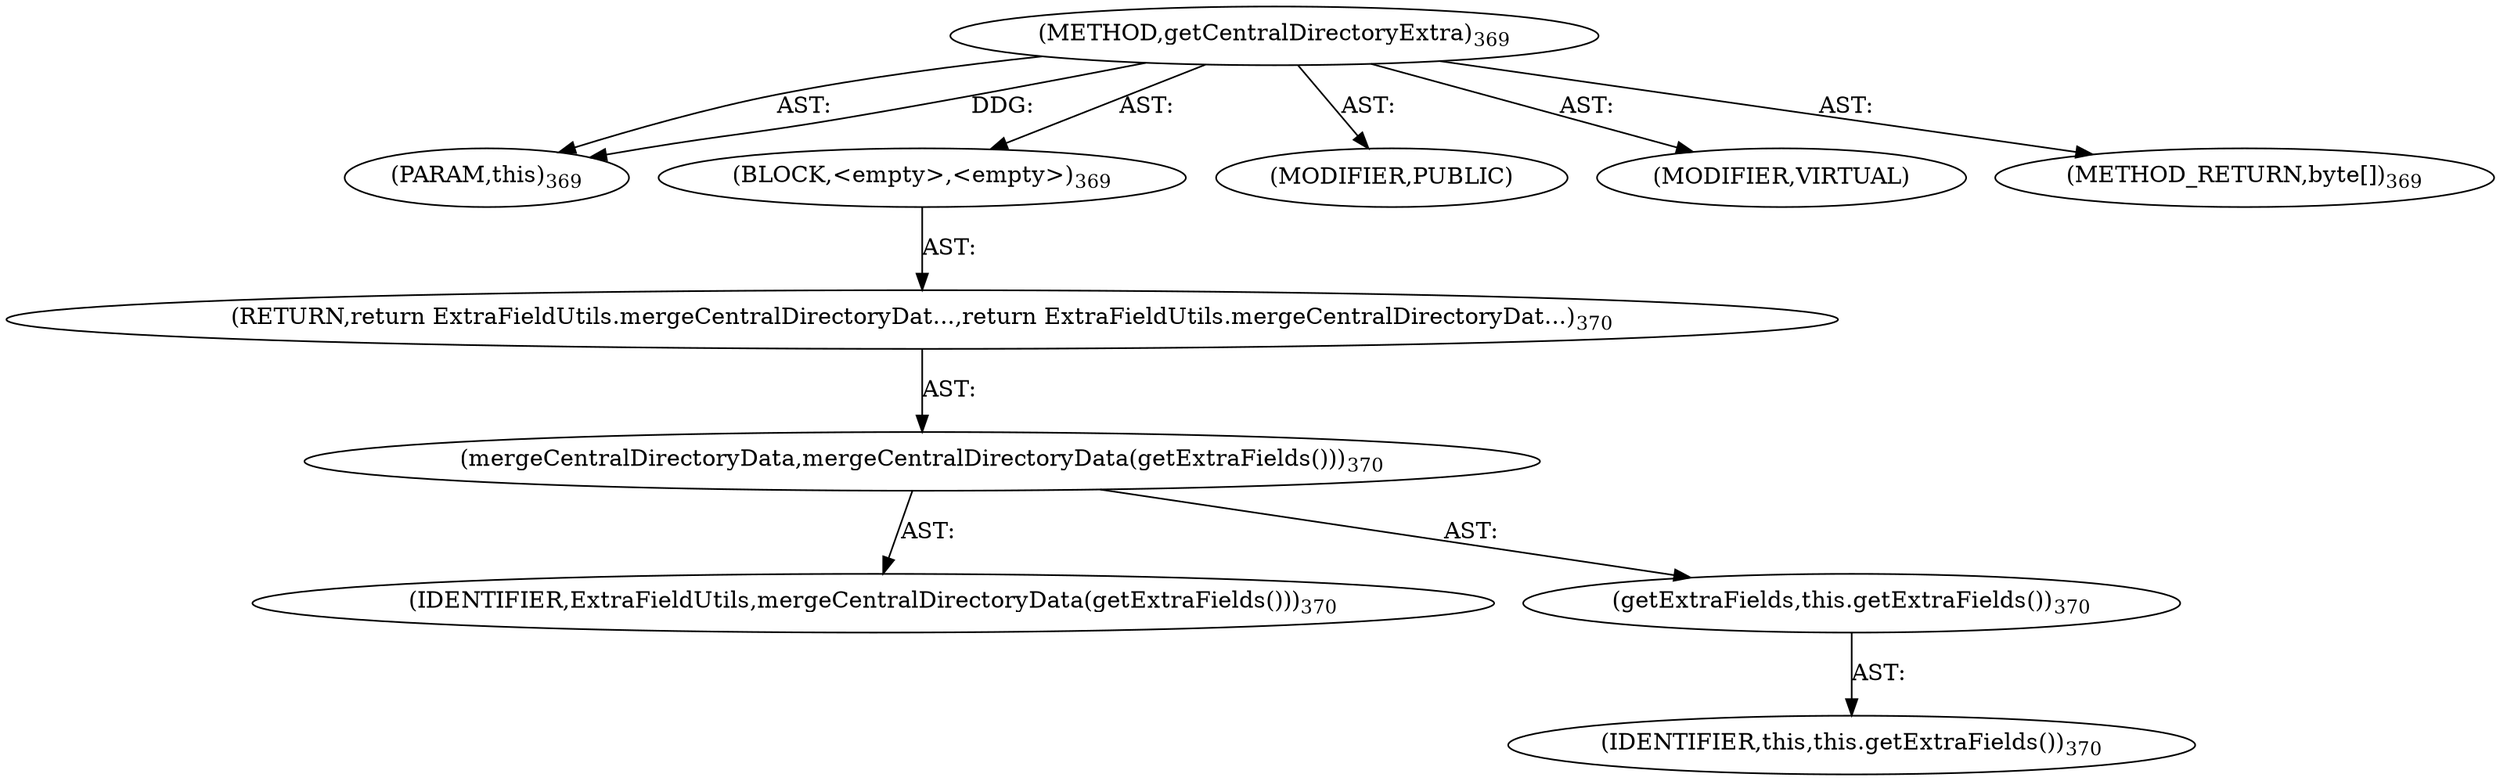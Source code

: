 digraph "getCentralDirectoryExtra" {  
"111669149716" [label = <(METHOD,getCentralDirectoryExtra)<SUB>369</SUB>> ]
"115964117002" [label = <(PARAM,this)<SUB>369</SUB>> ]
"25769803817" [label = <(BLOCK,&lt;empty&gt;,&lt;empty&gt;)<SUB>369</SUB>> ]
"146028888072" [label = <(RETURN,return ExtraFieldUtils.mergeCentralDirectoryDat...,return ExtraFieldUtils.mergeCentralDirectoryDat...)<SUB>370</SUB>> ]
"30064771289" [label = <(mergeCentralDirectoryData,mergeCentralDirectoryData(getExtraFields()))<SUB>370</SUB>> ]
"68719476915" [label = <(IDENTIFIER,ExtraFieldUtils,mergeCentralDirectoryData(getExtraFields()))<SUB>370</SUB>> ]
"30064771290" [label = <(getExtraFields,this.getExtraFields())<SUB>370</SUB>> ]
"68719476756" [label = <(IDENTIFIER,this,this.getExtraFields())<SUB>370</SUB>> ]
"133143986225" [label = <(MODIFIER,PUBLIC)> ]
"133143986226" [label = <(MODIFIER,VIRTUAL)> ]
"128849018900" [label = <(METHOD_RETURN,byte[])<SUB>369</SUB>> ]
  "111669149716" -> "115964117002"  [ label = "AST: "] 
  "111669149716" -> "25769803817"  [ label = "AST: "] 
  "111669149716" -> "133143986225"  [ label = "AST: "] 
  "111669149716" -> "133143986226"  [ label = "AST: "] 
  "111669149716" -> "128849018900"  [ label = "AST: "] 
  "25769803817" -> "146028888072"  [ label = "AST: "] 
  "146028888072" -> "30064771289"  [ label = "AST: "] 
  "30064771289" -> "68719476915"  [ label = "AST: "] 
  "30064771289" -> "30064771290"  [ label = "AST: "] 
  "30064771290" -> "68719476756"  [ label = "AST: "] 
  "111669149716" -> "115964117002"  [ label = "DDG: "] 
}
